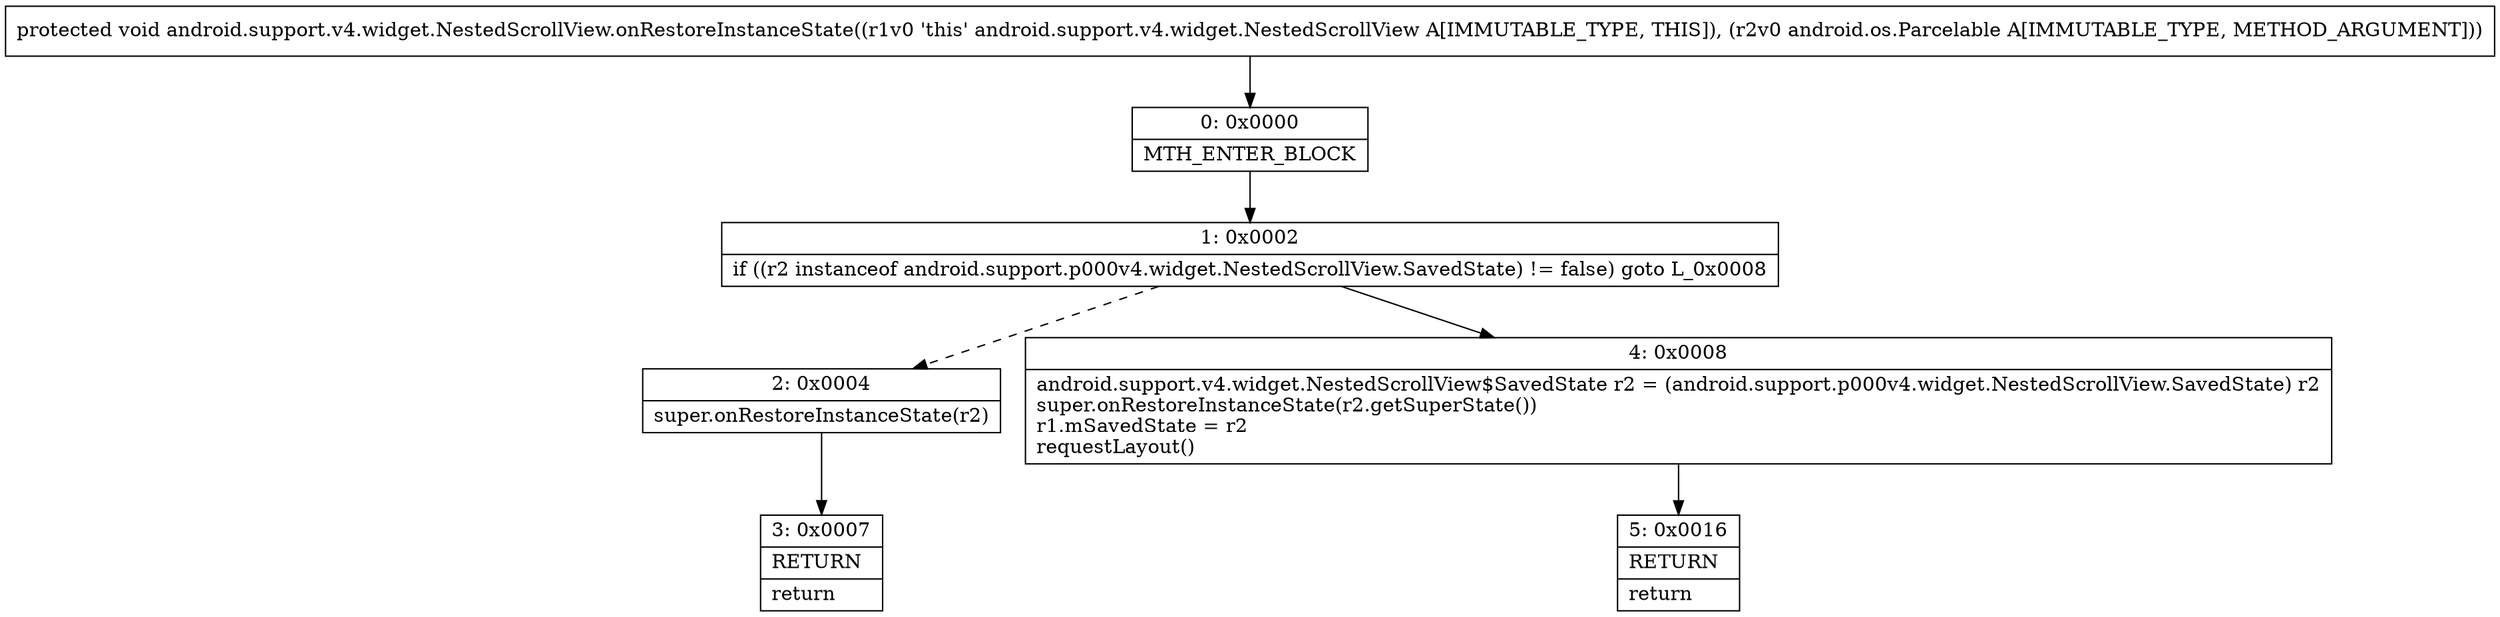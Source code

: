 digraph "CFG forandroid.support.v4.widget.NestedScrollView.onRestoreInstanceState(Landroid\/os\/Parcelable;)V" {
Node_0 [shape=record,label="{0\:\ 0x0000|MTH_ENTER_BLOCK\l}"];
Node_1 [shape=record,label="{1\:\ 0x0002|if ((r2 instanceof android.support.p000v4.widget.NestedScrollView.SavedState) != false) goto L_0x0008\l}"];
Node_2 [shape=record,label="{2\:\ 0x0004|super.onRestoreInstanceState(r2)\l}"];
Node_3 [shape=record,label="{3\:\ 0x0007|RETURN\l|return\l}"];
Node_4 [shape=record,label="{4\:\ 0x0008|android.support.v4.widget.NestedScrollView$SavedState r2 = (android.support.p000v4.widget.NestedScrollView.SavedState) r2\lsuper.onRestoreInstanceState(r2.getSuperState())\lr1.mSavedState = r2\lrequestLayout()\l}"];
Node_5 [shape=record,label="{5\:\ 0x0016|RETURN\l|return\l}"];
MethodNode[shape=record,label="{protected void android.support.v4.widget.NestedScrollView.onRestoreInstanceState((r1v0 'this' android.support.v4.widget.NestedScrollView A[IMMUTABLE_TYPE, THIS]), (r2v0 android.os.Parcelable A[IMMUTABLE_TYPE, METHOD_ARGUMENT])) }"];
MethodNode -> Node_0;
Node_0 -> Node_1;
Node_1 -> Node_2[style=dashed];
Node_1 -> Node_4;
Node_2 -> Node_3;
Node_4 -> Node_5;
}

